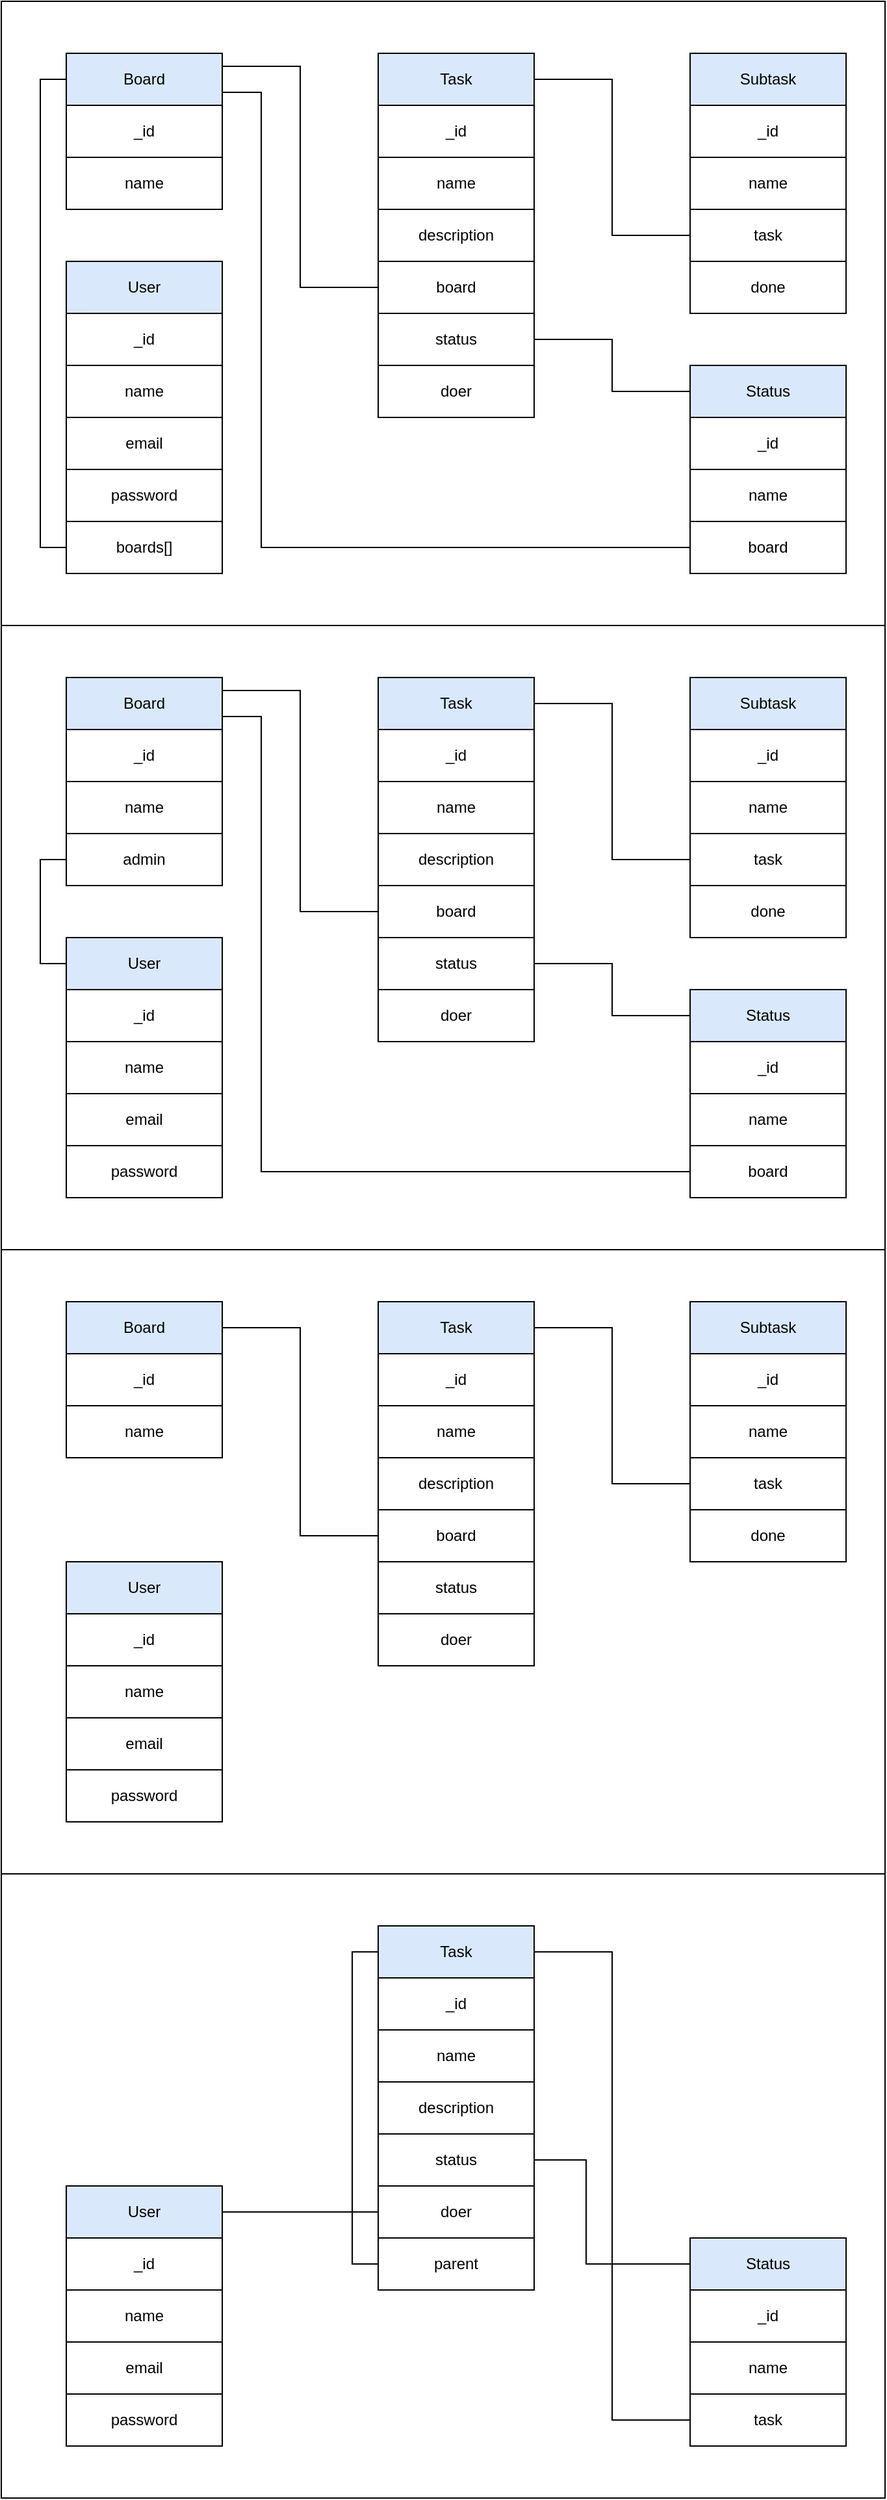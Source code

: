 <mxfile version="23.1.8" type="device">
  <diagram name="Страница — 1" id="nENdHAUST6s_sN_shaQV">
    <mxGraphModel dx="1434" dy="790" grid="1" gridSize="10" guides="1" tooltips="1" connect="1" arrows="1" fold="1" page="1" pageScale="1" pageWidth="827" pageHeight="1169" math="0" shadow="0">
      <root>
        <mxCell id="0" />
        <mxCell id="1" parent="0" />
        <mxCell id="e_GyAGx1BHL6bL1rUKli-34" value="Board" style="rounded=0;whiteSpace=wrap;html=1;fillColor=#dae8fc;strokeColor=#010203;" vertex="1" parent="1">
          <mxGeometry x="90" y="600" width="120" height="40" as="geometry" />
        </mxCell>
        <mxCell id="e_GyAGx1BHL6bL1rUKli-35" value="_id" style="rounded=0;whiteSpace=wrap;html=1;" vertex="1" parent="1">
          <mxGeometry x="90" y="640" width="120" height="40" as="geometry" />
        </mxCell>
        <mxCell id="e_GyAGx1BHL6bL1rUKli-36" value="name" style="rounded=0;whiteSpace=wrap;html=1;" vertex="1" parent="1">
          <mxGeometry x="90" y="680" width="120" height="40" as="geometry" />
        </mxCell>
        <mxCell id="e_GyAGx1BHL6bL1rUKli-37" style="edgeStyle=orthogonalEdgeStyle;rounded=0;orthogonalLoop=1;jettySize=auto;html=1;entryX=0;entryY=0.5;entryDx=0;entryDy=0;endArrow=none;endFill=0;" edge="1" parent="1" source="e_GyAGx1BHL6bL1rUKli-38" target="e_GyAGx1BHL6bL1rUKli-41">
          <mxGeometry relative="1" as="geometry">
            <Array as="points">
              <mxPoint x="70" y="740" />
              <mxPoint x="70" y="820" />
            </Array>
          </mxGeometry>
        </mxCell>
        <mxCell id="e_GyAGx1BHL6bL1rUKli-38" value="admin" style="rounded=0;whiteSpace=wrap;html=1;" vertex="1" parent="1">
          <mxGeometry x="90" y="720" width="120" height="40" as="geometry" />
        </mxCell>
        <mxCell id="e_GyAGx1BHL6bL1rUKli-39" value="Task" style="rounded=0;whiteSpace=wrap;html=1;fillColor=#dae8fc;strokeColor=#010203;" vertex="1" parent="1">
          <mxGeometry x="330" y="600" width="120" height="40" as="geometry" />
        </mxCell>
        <mxCell id="e_GyAGx1BHL6bL1rUKli-40" value="Subtask" style="rounded=0;whiteSpace=wrap;html=1;fillColor=#dae8fc;strokeColor=#010203;" vertex="1" parent="1">
          <mxGeometry x="570" y="600" width="120" height="40" as="geometry" />
        </mxCell>
        <mxCell id="e_GyAGx1BHL6bL1rUKli-41" value="User" style="rounded=0;whiteSpace=wrap;html=1;fillColor=#dae8fc;strokeColor=#010203;" vertex="1" parent="1">
          <mxGeometry x="90" y="800" width="120" height="40" as="geometry" />
        </mxCell>
        <mxCell id="e_GyAGx1BHL6bL1rUKli-42" value="Status" style="rounded=0;whiteSpace=wrap;html=1;fillColor=#dae8fc;strokeColor=#010203;" vertex="1" parent="1">
          <mxGeometry x="570" y="840" width="120" height="40" as="geometry" />
        </mxCell>
        <mxCell id="e_GyAGx1BHL6bL1rUKli-43" value="_id" style="rounded=0;whiteSpace=wrap;html=1;" vertex="1" parent="1">
          <mxGeometry x="330" y="640" width="120" height="40" as="geometry" />
        </mxCell>
        <mxCell id="e_GyAGx1BHL6bL1rUKli-44" value="name" style="rounded=0;whiteSpace=wrap;html=1;" vertex="1" parent="1">
          <mxGeometry x="330" y="680" width="120" height="40" as="geometry" />
        </mxCell>
        <mxCell id="e_GyAGx1BHL6bL1rUKli-45" value="description" style="rounded=0;whiteSpace=wrap;html=1;" vertex="1" parent="1">
          <mxGeometry x="330" y="720" width="120" height="40" as="geometry" />
        </mxCell>
        <mxCell id="e_GyAGx1BHL6bL1rUKli-46" style="edgeStyle=orthogonalEdgeStyle;rounded=0;orthogonalLoop=1;jettySize=auto;html=1;entryX=1;entryY=0.5;entryDx=0;entryDy=0;endArrow=none;endFill=0;" edge="1" parent="1" source="e_GyAGx1BHL6bL1rUKli-47" target="e_GyAGx1BHL6bL1rUKli-34">
          <mxGeometry relative="1" as="geometry">
            <Array as="points">
              <mxPoint x="270" y="780" />
              <mxPoint x="270" y="610" />
              <mxPoint x="210" y="610" />
            </Array>
          </mxGeometry>
        </mxCell>
        <mxCell id="e_GyAGx1BHL6bL1rUKli-47" value="board" style="rounded=0;whiteSpace=wrap;html=1;" vertex="1" parent="1">
          <mxGeometry x="330" y="760" width="120" height="40" as="geometry" />
        </mxCell>
        <mxCell id="e_GyAGx1BHL6bL1rUKli-48" style="edgeStyle=orthogonalEdgeStyle;rounded=0;orthogonalLoop=1;jettySize=auto;html=1;entryX=0;entryY=0.5;entryDx=0;entryDy=0;endArrow=none;endFill=0;" edge="1" parent="1" source="e_GyAGx1BHL6bL1rUKli-49" target="e_GyAGx1BHL6bL1rUKli-42">
          <mxGeometry relative="1" as="geometry" />
        </mxCell>
        <mxCell id="e_GyAGx1BHL6bL1rUKli-49" value="status" style="rounded=0;whiteSpace=wrap;html=1;" vertex="1" parent="1">
          <mxGeometry x="330" y="800" width="120" height="40" as="geometry" />
        </mxCell>
        <mxCell id="e_GyAGx1BHL6bL1rUKli-50" value="doer" style="rounded=0;whiteSpace=wrap;html=1;" vertex="1" parent="1">
          <mxGeometry x="330" y="840" width="120" height="40" as="geometry" />
        </mxCell>
        <mxCell id="e_GyAGx1BHL6bL1rUKli-51" value="_id" style="rounded=0;whiteSpace=wrap;html=1;" vertex="1" parent="1">
          <mxGeometry x="570" y="640" width="120" height="40" as="geometry" />
        </mxCell>
        <mxCell id="e_GyAGx1BHL6bL1rUKli-52" value="name" style="rounded=0;whiteSpace=wrap;html=1;" vertex="1" parent="1">
          <mxGeometry x="570" y="680" width="120" height="40" as="geometry" />
        </mxCell>
        <mxCell id="e_GyAGx1BHL6bL1rUKli-53" value="done" style="rounded=0;whiteSpace=wrap;html=1;" vertex="1" parent="1">
          <mxGeometry x="570" y="760" width="120" height="40" as="geometry" />
        </mxCell>
        <mxCell id="e_GyAGx1BHL6bL1rUKli-54" value="_id" style="rounded=0;whiteSpace=wrap;html=1;" vertex="1" parent="1">
          <mxGeometry x="570" y="880" width="120" height="40" as="geometry" />
        </mxCell>
        <mxCell id="e_GyAGx1BHL6bL1rUKli-55" value="name" style="rounded=0;whiteSpace=wrap;html=1;" vertex="1" parent="1">
          <mxGeometry x="570" y="920" width="120" height="40" as="geometry" />
        </mxCell>
        <mxCell id="e_GyAGx1BHL6bL1rUKli-203" style="edgeStyle=orthogonalEdgeStyle;rounded=0;orthogonalLoop=1;jettySize=auto;html=1;entryX=1;entryY=0.5;entryDx=0;entryDy=0;endArrow=none;endFill=0;" edge="1" parent="1" source="e_GyAGx1BHL6bL1rUKli-56" target="e_GyAGx1BHL6bL1rUKli-34">
          <mxGeometry relative="1" as="geometry">
            <Array as="points">
              <mxPoint x="240" y="980" />
              <mxPoint x="240" y="630" />
              <mxPoint x="210" y="630" />
            </Array>
          </mxGeometry>
        </mxCell>
        <mxCell id="e_GyAGx1BHL6bL1rUKli-56" value="board" style="rounded=0;whiteSpace=wrap;html=1;" vertex="1" parent="1">
          <mxGeometry x="570" y="960" width="120" height="40" as="geometry" />
        </mxCell>
        <mxCell id="e_GyAGx1BHL6bL1rUKli-57" value="_id" style="rounded=0;whiteSpace=wrap;html=1;" vertex="1" parent="1">
          <mxGeometry x="90" y="840" width="120" height="40" as="geometry" />
        </mxCell>
        <mxCell id="e_GyAGx1BHL6bL1rUKli-58" value="name" style="rounded=0;whiteSpace=wrap;html=1;" vertex="1" parent="1">
          <mxGeometry x="90" y="880" width="120" height="40" as="geometry" />
        </mxCell>
        <mxCell id="e_GyAGx1BHL6bL1rUKli-59" value="email" style="rounded=0;whiteSpace=wrap;html=1;" vertex="1" parent="1">
          <mxGeometry x="90" y="920" width="120" height="40" as="geometry" />
        </mxCell>
        <mxCell id="e_GyAGx1BHL6bL1rUKli-60" value="password" style="rounded=0;whiteSpace=wrap;html=1;" vertex="1" parent="1">
          <mxGeometry x="90" y="960" width="120" height="40" as="geometry" />
        </mxCell>
        <mxCell id="e_GyAGx1BHL6bL1rUKli-61" style="edgeStyle=orthogonalEdgeStyle;rounded=0;orthogonalLoop=1;jettySize=auto;html=1;entryX=1;entryY=0.5;entryDx=0;entryDy=0;endArrow=none;endFill=0;" edge="1" parent="1" source="e_GyAGx1BHL6bL1rUKli-62" target="e_GyAGx1BHL6bL1rUKli-39">
          <mxGeometry relative="1" as="geometry" />
        </mxCell>
        <mxCell id="e_GyAGx1BHL6bL1rUKli-62" value="task" style="rounded=0;whiteSpace=wrap;html=1;" vertex="1" parent="1">
          <mxGeometry x="570" y="720" width="120" height="40" as="geometry" />
        </mxCell>
        <mxCell id="e_GyAGx1BHL6bL1rUKli-64" value="Board" style="rounded=0;whiteSpace=wrap;html=1;fillColor=#dae8fc;strokeColor=#010203;" vertex="1" parent="1">
          <mxGeometry x="90" y="1080" width="120" height="40" as="geometry" />
        </mxCell>
        <mxCell id="e_GyAGx1BHL6bL1rUKli-65" value="_id" style="rounded=0;whiteSpace=wrap;html=1;" vertex="1" parent="1">
          <mxGeometry x="90" y="1120" width="120" height="40" as="geometry" />
        </mxCell>
        <mxCell id="e_GyAGx1BHL6bL1rUKli-66" value="name" style="rounded=0;whiteSpace=wrap;html=1;" vertex="1" parent="1">
          <mxGeometry x="90" y="1160" width="120" height="40" as="geometry" />
        </mxCell>
        <mxCell id="e_GyAGx1BHL6bL1rUKli-69" value="Task" style="rounded=0;whiteSpace=wrap;html=1;fillColor=#dae8fc;strokeColor=#010203;" vertex="1" parent="1">
          <mxGeometry x="330" y="1080" width="120" height="40" as="geometry" />
        </mxCell>
        <mxCell id="e_GyAGx1BHL6bL1rUKli-70" value="Subtask" style="rounded=0;whiteSpace=wrap;html=1;fillColor=#dae8fc;strokeColor=#010203;" vertex="1" parent="1">
          <mxGeometry x="570" y="1080" width="120" height="40" as="geometry" />
        </mxCell>
        <mxCell id="e_GyAGx1BHL6bL1rUKli-71" value="User" style="rounded=0;whiteSpace=wrap;html=1;fillColor=#dae8fc;strokeColor=#010203;" vertex="1" parent="1">
          <mxGeometry x="90" y="1280" width="120" height="40" as="geometry" />
        </mxCell>
        <mxCell id="e_GyAGx1BHL6bL1rUKli-73" value="_id" style="rounded=0;whiteSpace=wrap;html=1;" vertex="1" parent="1">
          <mxGeometry x="330" y="1120" width="120" height="40" as="geometry" />
        </mxCell>
        <mxCell id="e_GyAGx1BHL6bL1rUKli-74" value="name" style="rounded=0;whiteSpace=wrap;html=1;" vertex="1" parent="1">
          <mxGeometry x="330" y="1160" width="120" height="40" as="geometry" />
        </mxCell>
        <mxCell id="e_GyAGx1BHL6bL1rUKli-75" value="description" style="rounded=0;whiteSpace=wrap;html=1;" vertex="1" parent="1">
          <mxGeometry x="330" y="1200" width="120" height="40" as="geometry" />
        </mxCell>
        <mxCell id="e_GyAGx1BHL6bL1rUKli-76" style="edgeStyle=orthogonalEdgeStyle;rounded=0;orthogonalLoop=1;jettySize=auto;html=1;entryX=1;entryY=0.5;entryDx=0;entryDy=0;endArrow=none;endFill=0;" edge="1" parent="1" source="e_GyAGx1BHL6bL1rUKli-77" target="e_GyAGx1BHL6bL1rUKli-64">
          <mxGeometry relative="1" as="geometry" />
        </mxCell>
        <mxCell id="e_GyAGx1BHL6bL1rUKli-77" value="board" style="rounded=0;whiteSpace=wrap;html=1;" vertex="1" parent="1">
          <mxGeometry x="330" y="1240" width="120" height="40" as="geometry" />
        </mxCell>
        <mxCell id="e_GyAGx1BHL6bL1rUKli-79" value="status" style="rounded=0;whiteSpace=wrap;html=1;" vertex="1" parent="1">
          <mxGeometry x="330" y="1280" width="120" height="40" as="geometry" />
        </mxCell>
        <mxCell id="e_GyAGx1BHL6bL1rUKli-80" value="doer" style="rounded=0;whiteSpace=wrap;html=1;" vertex="1" parent="1">
          <mxGeometry x="330" y="1320" width="120" height="40" as="geometry" />
        </mxCell>
        <mxCell id="e_GyAGx1BHL6bL1rUKli-81" value="_id" style="rounded=0;whiteSpace=wrap;html=1;" vertex="1" parent="1">
          <mxGeometry x="570" y="1120" width="120" height="40" as="geometry" />
        </mxCell>
        <mxCell id="e_GyAGx1BHL6bL1rUKli-82" value="name" style="rounded=0;whiteSpace=wrap;html=1;" vertex="1" parent="1">
          <mxGeometry x="570" y="1160" width="120" height="40" as="geometry" />
        </mxCell>
        <mxCell id="e_GyAGx1BHL6bL1rUKli-83" value="done" style="rounded=0;whiteSpace=wrap;html=1;" vertex="1" parent="1">
          <mxGeometry x="570" y="1240" width="120" height="40" as="geometry" />
        </mxCell>
        <mxCell id="e_GyAGx1BHL6bL1rUKli-87" value="_id" style="rounded=0;whiteSpace=wrap;html=1;" vertex="1" parent="1">
          <mxGeometry x="90" y="1320" width="120" height="40" as="geometry" />
        </mxCell>
        <mxCell id="e_GyAGx1BHL6bL1rUKli-88" value="name" style="rounded=0;whiteSpace=wrap;html=1;" vertex="1" parent="1">
          <mxGeometry x="90" y="1360" width="120" height="40" as="geometry" />
        </mxCell>
        <mxCell id="e_GyAGx1BHL6bL1rUKli-89" value="email" style="rounded=0;whiteSpace=wrap;html=1;" vertex="1" parent="1">
          <mxGeometry x="90" y="1400" width="120" height="40" as="geometry" />
        </mxCell>
        <mxCell id="e_GyAGx1BHL6bL1rUKli-90" value="password" style="rounded=0;whiteSpace=wrap;html=1;" vertex="1" parent="1">
          <mxGeometry x="90" y="1440" width="120" height="40" as="geometry" />
        </mxCell>
        <mxCell id="e_GyAGx1BHL6bL1rUKli-91" style="edgeStyle=orthogonalEdgeStyle;rounded=0;orthogonalLoop=1;jettySize=auto;html=1;entryX=1;entryY=0.5;entryDx=0;entryDy=0;endArrow=none;endFill=0;" edge="1" parent="1" source="e_GyAGx1BHL6bL1rUKli-92" target="e_GyAGx1BHL6bL1rUKli-69">
          <mxGeometry relative="1" as="geometry" />
        </mxCell>
        <mxCell id="e_GyAGx1BHL6bL1rUKli-92" value="task" style="rounded=0;whiteSpace=wrap;html=1;" vertex="1" parent="1">
          <mxGeometry x="570" y="1200" width="120" height="40" as="geometry" />
        </mxCell>
        <mxCell id="e_GyAGx1BHL6bL1rUKli-95" value="Board" style="rounded=0;whiteSpace=wrap;html=1;fillColor=#dae8fc;strokeColor=#010203;" vertex="1" parent="1">
          <mxGeometry x="90" y="120" width="120" height="40" as="geometry" />
        </mxCell>
        <mxCell id="e_GyAGx1BHL6bL1rUKli-96" value="_id" style="rounded=0;whiteSpace=wrap;html=1;" vertex="1" parent="1">
          <mxGeometry x="90" y="160" width="120" height="40" as="geometry" />
        </mxCell>
        <mxCell id="e_GyAGx1BHL6bL1rUKli-97" value="name" style="rounded=0;whiteSpace=wrap;html=1;" vertex="1" parent="1">
          <mxGeometry x="90" y="200" width="120" height="40" as="geometry" />
        </mxCell>
        <mxCell id="e_GyAGx1BHL6bL1rUKli-100" value="Task" style="rounded=0;whiteSpace=wrap;html=1;fillColor=#dae8fc;strokeColor=#010203;" vertex="1" parent="1">
          <mxGeometry x="330" y="120" width="120" height="40" as="geometry" />
        </mxCell>
        <mxCell id="e_GyAGx1BHL6bL1rUKli-101" value="Subtask" style="rounded=0;whiteSpace=wrap;html=1;fillColor=#dae8fc;strokeColor=#010203;" vertex="1" parent="1">
          <mxGeometry x="570" y="120" width="120" height="40" as="geometry" />
        </mxCell>
        <mxCell id="e_GyAGx1BHL6bL1rUKli-102" value="User" style="rounded=0;whiteSpace=wrap;html=1;fillColor=#dae8fc;strokeColor=#010203;" vertex="1" parent="1">
          <mxGeometry x="90" y="280" width="120" height="40" as="geometry" />
        </mxCell>
        <mxCell id="e_GyAGx1BHL6bL1rUKli-103" value="Status" style="rounded=0;whiteSpace=wrap;html=1;fillColor=#dae8fc;strokeColor=#010203;" vertex="1" parent="1">
          <mxGeometry x="570" y="360" width="120" height="40" as="geometry" />
        </mxCell>
        <mxCell id="e_GyAGx1BHL6bL1rUKli-104" value="_id" style="rounded=0;whiteSpace=wrap;html=1;" vertex="1" parent="1">
          <mxGeometry x="330" y="160" width="120" height="40" as="geometry" />
        </mxCell>
        <mxCell id="e_GyAGx1BHL6bL1rUKli-105" value="name" style="rounded=0;whiteSpace=wrap;html=1;" vertex="1" parent="1">
          <mxGeometry x="330" y="200" width="120" height="40" as="geometry" />
        </mxCell>
        <mxCell id="e_GyAGx1BHL6bL1rUKli-106" value="description" style="rounded=0;whiteSpace=wrap;html=1;" vertex="1" parent="1">
          <mxGeometry x="330" y="240" width="120" height="40" as="geometry" />
        </mxCell>
        <mxCell id="e_GyAGx1BHL6bL1rUKli-107" style="edgeStyle=orthogonalEdgeStyle;rounded=0;orthogonalLoop=1;jettySize=auto;html=1;entryX=1;entryY=0.5;entryDx=0;entryDy=0;endArrow=none;endFill=0;" edge="1" parent="1" source="e_GyAGx1BHL6bL1rUKli-108" target="e_GyAGx1BHL6bL1rUKli-95">
          <mxGeometry relative="1" as="geometry">
            <Array as="points">
              <mxPoint x="270" y="300" />
              <mxPoint x="270" y="130" />
              <mxPoint x="210" y="130" />
            </Array>
          </mxGeometry>
        </mxCell>
        <mxCell id="e_GyAGx1BHL6bL1rUKli-108" value="board" style="rounded=0;whiteSpace=wrap;html=1;" vertex="1" parent="1">
          <mxGeometry x="330" y="280" width="120" height="40" as="geometry" />
        </mxCell>
        <mxCell id="e_GyAGx1BHL6bL1rUKli-109" style="edgeStyle=orthogonalEdgeStyle;rounded=0;orthogonalLoop=1;jettySize=auto;html=1;entryX=0;entryY=0.5;entryDx=0;entryDy=0;endArrow=none;endFill=0;" edge="1" parent="1" source="e_GyAGx1BHL6bL1rUKli-110" target="e_GyAGx1BHL6bL1rUKli-103">
          <mxGeometry relative="1" as="geometry" />
        </mxCell>
        <mxCell id="e_GyAGx1BHL6bL1rUKli-110" value="status" style="rounded=0;whiteSpace=wrap;html=1;" vertex="1" parent="1">
          <mxGeometry x="330" y="320" width="120" height="40" as="geometry" />
        </mxCell>
        <mxCell id="e_GyAGx1BHL6bL1rUKli-111" value="doer" style="rounded=0;whiteSpace=wrap;html=1;" vertex="1" parent="1">
          <mxGeometry x="330" y="360" width="120" height="40" as="geometry" />
        </mxCell>
        <mxCell id="e_GyAGx1BHL6bL1rUKli-112" value="_id" style="rounded=0;whiteSpace=wrap;html=1;" vertex="1" parent="1">
          <mxGeometry x="570" y="160" width="120" height="40" as="geometry" />
        </mxCell>
        <mxCell id="e_GyAGx1BHL6bL1rUKli-113" value="name" style="rounded=0;whiteSpace=wrap;html=1;" vertex="1" parent="1">
          <mxGeometry x="570" y="200" width="120" height="40" as="geometry" />
        </mxCell>
        <mxCell id="e_GyAGx1BHL6bL1rUKli-114" value="done" style="rounded=0;whiteSpace=wrap;html=1;" vertex="1" parent="1">
          <mxGeometry x="570" y="280" width="120" height="40" as="geometry" />
        </mxCell>
        <mxCell id="e_GyAGx1BHL6bL1rUKli-115" value="_id" style="rounded=0;whiteSpace=wrap;html=1;" vertex="1" parent="1">
          <mxGeometry x="570" y="400" width="120" height="40" as="geometry" />
        </mxCell>
        <mxCell id="e_GyAGx1BHL6bL1rUKli-116" value="name" style="rounded=0;whiteSpace=wrap;html=1;" vertex="1" parent="1">
          <mxGeometry x="570" y="440" width="120" height="40" as="geometry" />
        </mxCell>
        <mxCell id="e_GyAGx1BHL6bL1rUKli-201" style="edgeStyle=orthogonalEdgeStyle;rounded=0;orthogonalLoop=1;jettySize=auto;html=1;entryX=1;entryY=0.75;entryDx=0;entryDy=0;endArrow=none;endFill=0;" edge="1" parent="1" source="e_GyAGx1BHL6bL1rUKli-117" target="e_GyAGx1BHL6bL1rUKli-95">
          <mxGeometry relative="1" as="geometry">
            <Array as="points">
              <mxPoint x="240" y="500" />
              <mxPoint x="240" y="150" />
            </Array>
          </mxGeometry>
        </mxCell>
        <mxCell id="e_GyAGx1BHL6bL1rUKli-117" value="board" style="rounded=0;whiteSpace=wrap;html=1;" vertex="1" parent="1">
          <mxGeometry x="570" y="480" width="120" height="40" as="geometry" />
        </mxCell>
        <mxCell id="e_GyAGx1BHL6bL1rUKli-118" value="_id" style="rounded=0;whiteSpace=wrap;html=1;" vertex="1" parent="1">
          <mxGeometry x="90" y="320" width="120" height="40" as="geometry" />
        </mxCell>
        <mxCell id="e_GyAGx1BHL6bL1rUKli-119" value="name" style="rounded=0;whiteSpace=wrap;html=1;" vertex="1" parent="1">
          <mxGeometry x="90" y="360" width="120" height="40" as="geometry" />
        </mxCell>
        <mxCell id="e_GyAGx1BHL6bL1rUKli-120" value="email" style="rounded=0;whiteSpace=wrap;html=1;" vertex="1" parent="1">
          <mxGeometry x="90" y="400" width="120" height="40" as="geometry" />
        </mxCell>
        <mxCell id="e_GyAGx1BHL6bL1rUKli-121" value="password" style="rounded=0;whiteSpace=wrap;html=1;" vertex="1" parent="1">
          <mxGeometry x="90" y="440" width="120" height="40" as="geometry" />
        </mxCell>
        <mxCell id="e_GyAGx1BHL6bL1rUKli-122" style="edgeStyle=orthogonalEdgeStyle;rounded=0;orthogonalLoop=1;jettySize=auto;html=1;entryX=1;entryY=0.5;entryDx=0;entryDy=0;endArrow=none;endFill=0;" edge="1" parent="1" source="e_GyAGx1BHL6bL1rUKli-123" target="e_GyAGx1BHL6bL1rUKli-100">
          <mxGeometry relative="1" as="geometry" />
        </mxCell>
        <mxCell id="e_GyAGx1BHL6bL1rUKli-123" value="task" style="rounded=0;whiteSpace=wrap;html=1;" vertex="1" parent="1">
          <mxGeometry x="570" y="240" width="120" height="40" as="geometry" />
        </mxCell>
        <mxCell id="e_GyAGx1BHL6bL1rUKli-127" style="edgeStyle=orthogonalEdgeStyle;rounded=0;orthogonalLoop=1;jettySize=auto;html=1;entryX=0;entryY=0.5;entryDx=0;entryDy=0;endArrow=none;endFill=0;" edge="1" parent="1" source="e_GyAGx1BHL6bL1rUKli-126" target="e_GyAGx1BHL6bL1rUKli-95">
          <mxGeometry relative="1" as="geometry">
            <Array as="points">
              <mxPoint x="70" y="500" />
              <mxPoint x="70" y="140" />
            </Array>
          </mxGeometry>
        </mxCell>
        <mxCell id="e_GyAGx1BHL6bL1rUKli-126" value="boards[]" style="rounded=0;whiteSpace=wrap;html=1;" vertex="1" parent="1">
          <mxGeometry x="90" y="480" width="120" height="40" as="geometry" />
        </mxCell>
        <mxCell id="e_GyAGx1BHL6bL1rUKli-165" value="Task" style="rounded=0;whiteSpace=wrap;html=1;fillColor=#dae8fc;strokeColor=#010203;" vertex="1" parent="1">
          <mxGeometry x="330" y="1560" width="120" height="40" as="geometry" />
        </mxCell>
        <mxCell id="e_GyAGx1BHL6bL1rUKli-167" value="User" style="rounded=0;whiteSpace=wrap;html=1;fillColor=#dae8fc;strokeColor=#010203;" vertex="1" parent="1">
          <mxGeometry x="90" y="1760" width="120" height="40" as="geometry" />
        </mxCell>
        <mxCell id="e_GyAGx1BHL6bL1rUKli-168" value="Status" style="rounded=0;whiteSpace=wrap;html=1;fillColor=#dae8fc;strokeColor=#010203;" vertex="1" parent="1">
          <mxGeometry x="570" y="1800" width="120" height="40" as="geometry" />
        </mxCell>
        <mxCell id="e_GyAGx1BHL6bL1rUKli-169" value="_id" style="rounded=0;whiteSpace=wrap;html=1;" vertex="1" parent="1">
          <mxGeometry x="330" y="1600" width="120" height="40" as="geometry" />
        </mxCell>
        <mxCell id="e_GyAGx1BHL6bL1rUKli-170" value="name" style="rounded=0;whiteSpace=wrap;html=1;" vertex="1" parent="1">
          <mxGeometry x="330" y="1640" width="120" height="40" as="geometry" />
        </mxCell>
        <mxCell id="e_GyAGx1BHL6bL1rUKli-171" value="description" style="rounded=0;whiteSpace=wrap;html=1;" vertex="1" parent="1">
          <mxGeometry x="330" y="1680" width="120" height="40" as="geometry" />
        </mxCell>
        <mxCell id="e_GyAGx1BHL6bL1rUKli-194" style="edgeStyle=orthogonalEdgeStyle;rounded=0;orthogonalLoop=1;jettySize=auto;html=1;endArrow=none;endFill=0;" edge="1" parent="1" source="e_GyAGx1BHL6bL1rUKli-175" target="e_GyAGx1BHL6bL1rUKli-168">
          <mxGeometry relative="1" as="geometry">
            <Array as="points">
              <mxPoint x="490" y="1740" />
              <mxPoint x="490" y="1820" />
            </Array>
          </mxGeometry>
        </mxCell>
        <mxCell id="e_GyAGx1BHL6bL1rUKli-175" value="status" style="rounded=0;whiteSpace=wrap;html=1;" vertex="1" parent="1">
          <mxGeometry x="330" y="1720" width="120" height="40" as="geometry" />
        </mxCell>
        <mxCell id="e_GyAGx1BHL6bL1rUKli-195" style="edgeStyle=orthogonalEdgeStyle;rounded=0;orthogonalLoop=1;jettySize=auto;html=1;endArrow=none;endFill=0;" edge="1" parent="1" source="e_GyAGx1BHL6bL1rUKli-176" target="e_GyAGx1BHL6bL1rUKli-167">
          <mxGeometry relative="1" as="geometry" />
        </mxCell>
        <mxCell id="e_GyAGx1BHL6bL1rUKli-176" value="doer" style="rounded=0;whiteSpace=wrap;html=1;" vertex="1" parent="1">
          <mxGeometry x="330" y="1760" width="120" height="40" as="geometry" />
        </mxCell>
        <mxCell id="e_GyAGx1BHL6bL1rUKli-180" value="_id" style="rounded=0;whiteSpace=wrap;html=1;" vertex="1" parent="1">
          <mxGeometry x="570" y="1840" width="120" height="40" as="geometry" />
        </mxCell>
        <mxCell id="e_GyAGx1BHL6bL1rUKli-181" value="name" style="rounded=0;whiteSpace=wrap;html=1;" vertex="1" parent="1">
          <mxGeometry x="570" y="1880" width="120" height="40" as="geometry" />
        </mxCell>
        <mxCell id="e_GyAGx1BHL6bL1rUKli-193" style="edgeStyle=orthogonalEdgeStyle;rounded=0;orthogonalLoop=1;jettySize=auto;html=1;entryX=1;entryY=0.5;entryDx=0;entryDy=0;endArrow=none;endFill=0;" edge="1" parent="1" source="e_GyAGx1BHL6bL1rUKli-182" target="e_GyAGx1BHL6bL1rUKli-165">
          <mxGeometry relative="1" as="geometry" />
        </mxCell>
        <mxCell id="e_GyAGx1BHL6bL1rUKli-182" value="task" style="rounded=0;whiteSpace=wrap;html=1;" vertex="1" parent="1">
          <mxGeometry x="570" y="1920" width="120" height="40" as="geometry" />
        </mxCell>
        <mxCell id="e_GyAGx1BHL6bL1rUKli-183" value="_id" style="rounded=0;whiteSpace=wrap;html=1;" vertex="1" parent="1">
          <mxGeometry x="90" y="1800" width="120" height="40" as="geometry" />
        </mxCell>
        <mxCell id="e_GyAGx1BHL6bL1rUKli-184" value="name" style="rounded=0;whiteSpace=wrap;html=1;" vertex="1" parent="1">
          <mxGeometry x="90" y="1840" width="120" height="40" as="geometry" />
        </mxCell>
        <mxCell id="e_GyAGx1BHL6bL1rUKli-185" value="email" style="rounded=0;whiteSpace=wrap;html=1;" vertex="1" parent="1">
          <mxGeometry x="90" y="1880" width="120" height="40" as="geometry" />
        </mxCell>
        <mxCell id="e_GyAGx1BHL6bL1rUKli-186" value="password" style="rounded=0;whiteSpace=wrap;html=1;" vertex="1" parent="1">
          <mxGeometry x="90" y="1920" width="120" height="40" as="geometry" />
        </mxCell>
        <mxCell id="e_GyAGx1BHL6bL1rUKli-192" style="edgeStyle=orthogonalEdgeStyle;rounded=0;orthogonalLoop=1;jettySize=auto;html=1;entryX=0;entryY=0.5;entryDx=0;entryDy=0;endArrow=none;endFill=0;" edge="1" parent="1" source="e_GyAGx1BHL6bL1rUKli-191" target="e_GyAGx1BHL6bL1rUKli-165">
          <mxGeometry relative="1" as="geometry">
            <Array as="points">
              <mxPoint x="310" y="1820" />
              <mxPoint x="310" y="1580" />
            </Array>
          </mxGeometry>
        </mxCell>
        <mxCell id="e_GyAGx1BHL6bL1rUKli-191" value="parent" style="rounded=0;whiteSpace=wrap;html=1;" vertex="1" parent="1">
          <mxGeometry x="330" y="1800" width="120" height="40" as="geometry" />
        </mxCell>
        <mxCell id="e_GyAGx1BHL6bL1rUKli-199" value="" style="rounded=0;whiteSpace=wrap;html=1;fillColor=none;" vertex="1" parent="1">
          <mxGeometry x="40" y="1040" width="680" height="480" as="geometry" />
        </mxCell>
        <mxCell id="e_GyAGx1BHL6bL1rUKli-200" value="" style="rounded=0;whiteSpace=wrap;html=1;fillColor=none;" vertex="1" parent="1">
          <mxGeometry x="40" y="1520" width="680" height="480" as="geometry" />
        </mxCell>
        <mxCell id="e_GyAGx1BHL6bL1rUKli-202" value="" style="rounded=0;whiteSpace=wrap;html=1;fillColor=none;" vertex="1" parent="1">
          <mxGeometry x="40" y="80" width="680" height="480" as="geometry" />
        </mxCell>
        <mxCell id="e_GyAGx1BHL6bL1rUKli-204" value="" style="rounded=0;whiteSpace=wrap;html=1;fillColor=none;" vertex="1" parent="1">
          <mxGeometry x="40" y="560" width="680" height="480" as="geometry" />
        </mxCell>
      </root>
    </mxGraphModel>
  </diagram>
</mxfile>
